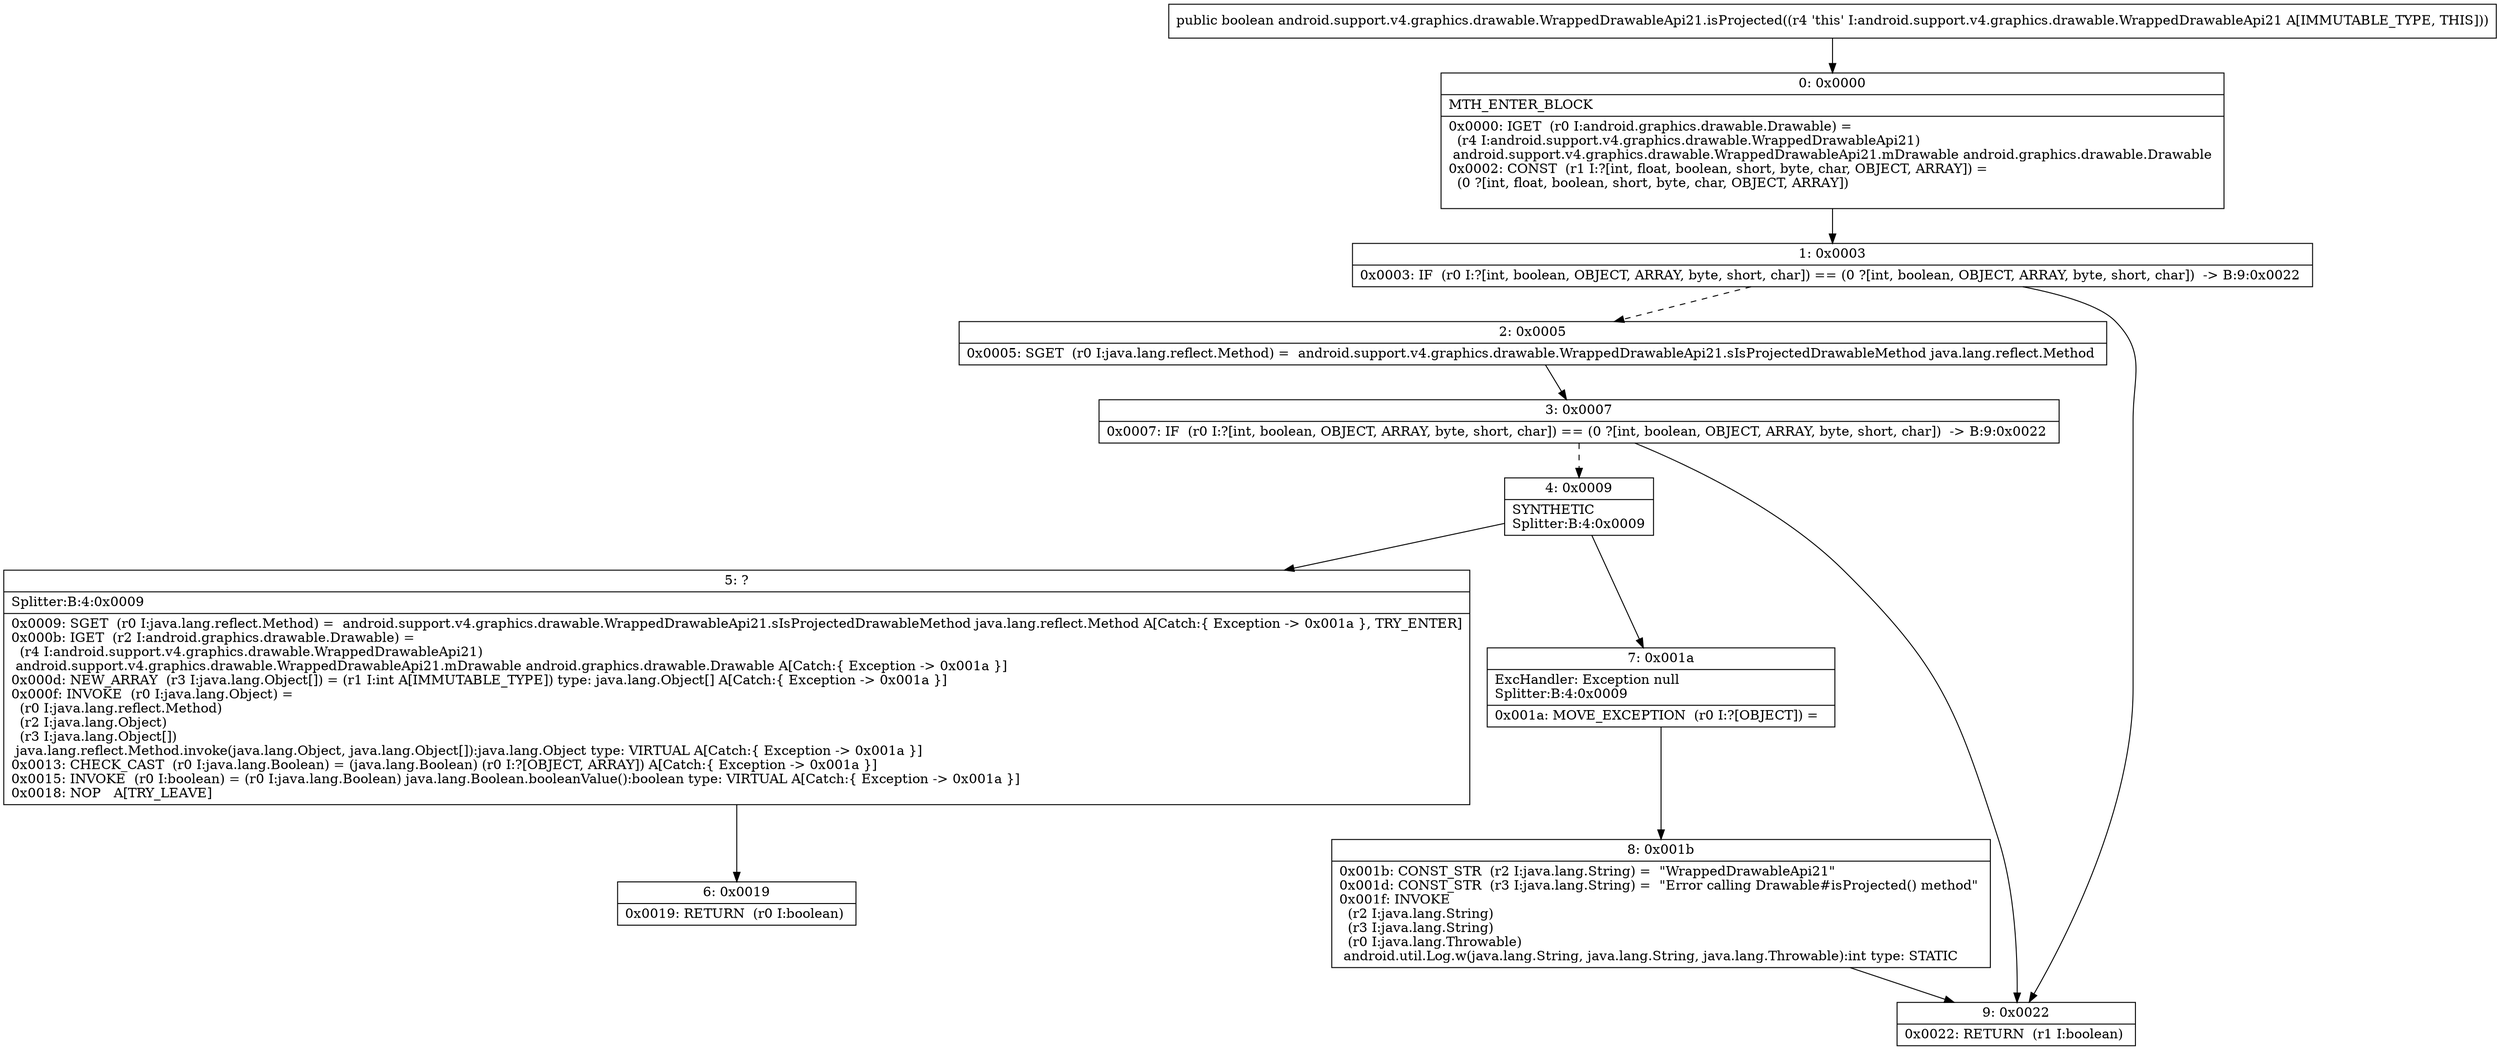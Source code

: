 digraph "CFG forandroid.support.v4.graphics.drawable.WrappedDrawableApi21.isProjected()Z" {
Node_0 [shape=record,label="{0\:\ 0x0000|MTH_ENTER_BLOCK\l|0x0000: IGET  (r0 I:android.graphics.drawable.Drawable) = \l  (r4 I:android.support.v4.graphics.drawable.WrappedDrawableApi21)\l android.support.v4.graphics.drawable.WrappedDrawableApi21.mDrawable android.graphics.drawable.Drawable \l0x0002: CONST  (r1 I:?[int, float, boolean, short, byte, char, OBJECT, ARRAY]) = \l  (0 ?[int, float, boolean, short, byte, char, OBJECT, ARRAY])\l \l}"];
Node_1 [shape=record,label="{1\:\ 0x0003|0x0003: IF  (r0 I:?[int, boolean, OBJECT, ARRAY, byte, short, char]) == (0 ?[int, boolean, OBJECT, ARRAY, byte, short, char])  \-\> B:9:0x0022 \l}"];
Node_2 [shape=record,label="{2\:\ 0x0005|0x0005: SGET  (r0 I:java.lang.reflect.Method) =  android.support.v4.graphics.drawable.WrappedDrawableApi21.sIsProjectedDrawableMethod java.lang.reflect.Method \l}"];
Node_3 [shape=record,label="{3\:\ 0x0007|0x0007: IF  (r0 I:?[int, boolean, OBJECT, ARRAY, byte, short, char]) == (0 ?[int, boolean, OBJECT, ARRAY, byte, short, char])  \-\> B:9:0x0022 \l}"];
Node_4 [shape=record,label="{4\:\ 0x0009|SYNTHETIC\lSplitter:B:4:0x0009\l}"];
Node_5 [shape=record,label="{5\:\ ?|Splitter:B:4:0x0009\l|0x0009: SGET  (r0 I:java.lang.reflect.Method) =  android.support.v4.graphics.drawable.WrappedDrawableApi21.sIsProjectedDrawableMethod java.lang.reflect.Method A[Catch:\{ Exception \-\> 0x001a \}, TRY_ENTER]\l0x000b: IGET  (r2 I:android.graphics.drawable.Drawable) = \l  (r4 I:android.support.v4.graphics.drawable.WrappedDrawableApi21)\l android.support.v4.graphics.drawable.WrappedDrawableApi21.mDrawable android.graphics.drawable.Drawable A[Catch:\{ Exception \-\> 0x001a \}]\l0x000d: NEW_ARRAY  (r3 I:java.lang.Object[]) = (r1 I:int A[IMMUTABLE_TYPE]) type: java.lang.Object[] A[Catch:\{ Exception \-\> 0x001a \}]\l0x000f: INVOKE  (r0 I:java.lang.Object) = \l  (r0 I:java.lang.reflect.Method)\l  (r2 I:java.lang.Object)\l  (r3 I:java.lang.Object[])\l java.lang.reflect.Method.invoke(java.lang.Object, java.lang.Object[]):java.lang.Object type: VIRTUAL A[Catch:\{ Exception \-\> 0x001a \}]\l0x0013: CHECK_CAST  (r0 I:java.lang.Boolean) = (java.lang.Boolean) (r0 I:?[OBJECT, ARRAY]) A[Catch:\{ Exception \-\> 0x001a \}]\l0x0015: INVOKE  (r0 I:boolean) = (r0 I:java.lang.Boolean) java.lang.Boolean.booleanValue():boolean type: VIRTUAL A[Catch:\{ Exception \-\> 0x001a \}]\l0x0018: NOP   A[TRY_LEAVE]\l}"];
Node_6 [shape=record,label="{6\:\ 0x0019|0x0019: RETURN  (r0 I:boolean) \l}"];
Node_7 [shape=record,label="{7\:\ 0x001a|ExcHandler: Exception null\lSplitter:B:4:0x0009\l|0x001a: MOVE_EXCEPTION  (r0 I:?[OBJECT]) =  \l}"];
Node_8 [shape=record,label="{8\:\ 0x001b|0x001b: CONST_STR  (r2 I:java.lang.String) =  \"WrappedDrawableApi21\" \l0x001d: CONST_STR  (r3 I:java.lang.String) =  \"Error calling Drawable#isProjected() method\" \l0x001f: INVOKE  \l  (r2 I:java.lang.String)\l  (r3 I:java.lang.String)\l  (r0 I:java.lang.Throwable)\l android.util.Log.w(java.lang.String, java.lang.String, java.lang.Throwable):int type: STATIC \l}"];
Node_9 [shape=record,label="{9\:\ 0x0022|0x0022: RETURN  (r1 I:boolean) \l}"];
MethodNode[shape=record,label="{public boolean android.support.v4.graphics.drawable.WrappedDrawableApi21.isProjected((r4 'this' I:android.support.v4.graphics.drawable.WrappedDrawableApi21 A[IMMUTABLE_TYPE, THIS])) }"];
MethodNode -> Node_0;
Node_0 -> Node_1;
Node_1 -> Node_2[style=dashed];
Node_1 -> Node_9;
Node_2 -> Node_3;
Node_3 -> Node_4[style=dashed];
Node_3 -> Node_9;
Node_4 -> Node_5;
Node_4 -> Node_7;
Node_5 -> Node_6;
Node_7 -> Node_8;
Node_8 -> Node_9;
}

